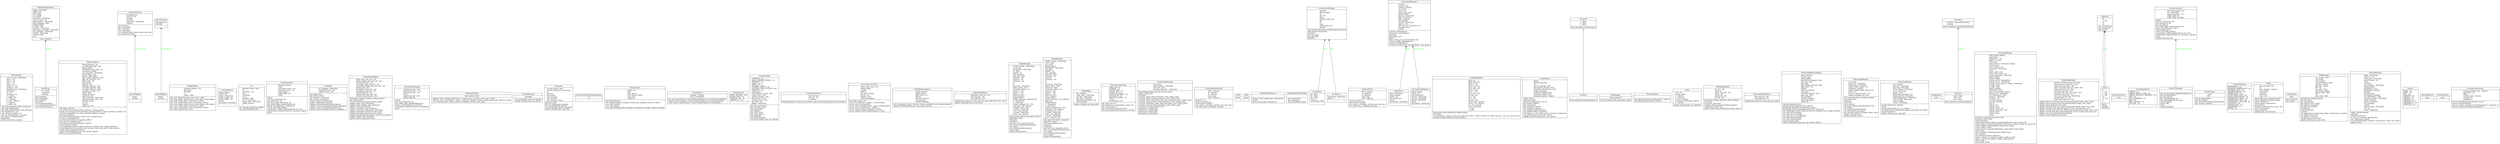 digraph "classes" {
rankdir=BT
charset="utf-8"
"eCloud.ecloud.core.application.edge.astar_test_groupcaps_transform.AStarPlanner" [color="black", fontcolor="black", label=<{AStarPlanner|cars_on_road : NoneType<br ALIGN="LEFT"/>max_v : int<br ALIGN="LEFT"/>max_y : int<br ALIGN="LEFT"/>min_v : int<br ALIGN="LEFT"/>min_y : int<br ALIGN="LEFT"/>motion_v : list<br ALIGN="LEFT"/>motion_y : list<br ALIGN="LEFT"/>obstacle_map : NoneType<br ALIGN="LEFT"/>resolution<br ALIGN="LEFT"/>rr : int<br ALIGN="LEFT"/>slicenum : int<br ALIGN="LEFT"/>v : ndarray<br ALIGN="LEFT"/>v_width : int<br ALIGN="LEFT"/>vt : ndarray<br ALIGN="LEFT"/>x_start : ndarray<br ALIGN="LEFT"/>y : ndarray<br ALIGN="LEFT"/>y_width : int<br ALIGN="LEFT"/>|calc_final_path(goal_node, closed_set)<br ALIGN="LEFT"/>calc_grid_index(node)<br ALIGN="LEFT"/>calc_grid_position(index, min_position)<br ALIGN="LEFT"/>calc_heuristic(n1, n2)<br ALIGN="LEFT"/>calc_obstacle_map(ov, oy)<br ALIGN="LEFT"/>calc_xy_index(position, min_pos)<br ALIGN="LEFT"/>get_motion_model(numcars)<br ALIGN="LEFT"/>planning()<br ALIGN="LEFT"/>verify_node(node, current)<br ALIGN="LEFT"/>}>, shape="record", style="solid"];
"eCloud.ecloud.core.common.vehicle_manager_proxy.ActorProxy" [color="black", fontcolor="black", label=<{ActorProxy|id : UUID<br ALIGN="LEFT"/>transform<br ALIGN="LEFT"/>velocity<br ALIGN="LEFT"/>|get_location()<br ALIGN="LEFT"/>get_transform()<br ALIGN="LEFT"/>get_velocity()<br ALIGN="LEFT"/>is_proxy()<br ALIGN="LEFT"/>set_location(location)<br ALIGN="LEFT"/>set_transform(transform)<br ALIGN="LEFT"/>set_velocity(velocity)<br ALIGN="LEFT"/>}>, shape="record", style="solid"];
"eCloud.ecloud.core.plan.behavior_agent.BehaviorAgent" [color="black", fontcolor="black", label=<{BehaviorAgent|break_distance : int<br ALIGN="LEFT"/>car_following_flag : bool<br ALIGN="LEFT"/>debug_helper<br ALIGN="LEFT"/>destination_push_flag : int<br ALIGN="LEFT"/>emergency_param<br ALIGN="LEFT"/>end_waypoint : NoneType<br ALIGN="LEFT"/>hazard_flag : bool<br ALIGN="LEFT"/>ignore_traffic_light<br ALIGN="LEFT"/>lane_change_allowed : bool<br ALIGN="LEFT"/>light_id_to_ignore : int<br ALIGN="LEFT"/>light_state : str<br ALIGN="LEFT"/>max_speed<br ALIGN="LEFT"/>objects : dict<br ALIGN="LEFT"/>obstacle_vehicles : list<br ALIGN="LEFT"/>overtake_allowed : bool<br ALIGN="LEFT"/>overtake_allowed_origin<br ALIGN="LEFT"/>overtake_counter : int<br ALIGN="LEFT"/>safety_time<br ALIGN="LEFT"/>speed_decrease<br ALIGN="LEFT"/>speed_lim_dist<br ALIGN="LEFT"/>start_waypoint : NoneType<br ALIGN="LEFT"/>stop_sign_wait_count : int<br ALIGN="LEFT"/>tailgate_speed<br ALIGN="LEFT"/>ttc : int<br ALIGN="LEFT"/>vehicle<br ALIGN="LEFT"/>white_list : list<br ALIGN="LEFT"/>|add_white_list(vm)<br ALIGN="LEFT"/>car_following_manager(vehicle, distance, target_speed)<br ALIGN="LEFT"/>check_lane_change_permission(lane_change_allowed, collision_detector_enabled, rk)<br ALIGN="LEFT"/>collision_manager(rx, ry, ryaw, waypoint, adjacent_check)<br ALIGN="LEFT"/>get_local_planner()<br ALIGN="LEFT"/>get_push_destination(ego_vehicle_wp, is_intersection)<br ALIGN="LEFT"/>is_close_to_destination()<br ALIGN="LEFT"/>is_intersection(objects, waypoint_buffer)<br ALIGN="LEFT"/>lane_change_management()<br ALIGN="LEFT"/>overtake_management(obstacle_vehicle)<br ALIGN="LEFT"/>reroute(spawn_points)<br ALIGN="LEFT"/>run_step(target_speed, collision_detector_enabled, lane_change_allowed)<br ALIGN="LEFT"/>set_destination(start_location, end_location, clean, end_reset, clean_history)<br ALIGN="LEFT"/>traffic_light_manager(waypoint)<br ALIGN="LEFT"/>update_information(ego_pos, ego_speed, objects)<br ALIGN="LEFT"/>white_list_match(obstacles)<br ALIGN="LEFT"/>}>, shape="record", style="solid"];
"eCloud.ecloud.core.sensing.perception.obstacle_vehicle.BoundingBox" [color="black", fontcolor="black", label=<{BoundingBox|extent<br ALIGN="LEFT"/>location<br ALIGN="LEFT"/>|}>, shape="record", style="solid"];
"eCloud.ecloud.core.sensing.perception.static_obstacle.BoundingBox" [color="black", fontcolor="black", label=<{BoundingBox|extent<br ALIGN="LEFT"/>location<br ALIGN="LEFT"/>|}>, shape="record", style="solid"];
"eCloud.ecloud.co_simulation.sumo_integration.bridge_helper.BridgeHelper" [color="black", fontcolor="black", label=<{BridgeHelper|blueprint_library : list<br ALIGN="LEFT"/>data_json<br ALIGN="LEFT"/>dir_path<br ALIGN="LEFT"/>f<br ALIGN="LEFT"/>offset : tuple<br ALIGN="LEFT"/>|get_carla_blueprint(sumo_actor, sync_color)<br ALIGN="LEFT"/>get_carla_lights_state(current_carla_lights, sumo_lights)<br ALIGN="LEFT"/>get_carla_traffic_light_state(sumo_tl_state)<br ALIGN="LEFT"/>get_carla_transform(in_sumo_transform, extent)<br ALIGN="LEFT"/>get_sumo_lights_state(current_sumo_lights, carla_lights)<br ALIGN="LEFT"/>get_sumo_traffic_light_state(carla_tl_state)<br ALIGN="LEFT"/>get_sumo_transform(in_carla_transform, extent)<br ALIGN="LEFT"/>get_sumo_vtype(carla_actor)<br ALIGN="LEFT"/>}>, shape="record", style="solid"];
"eCloud.ecloud.core.sensing.perception.perception_manager.CameraSensor" [color="black", fontcolor="black", label=<{CameraSensor|debug_helper<br ALIGN="LEFT"/>frame : int<br ALIGN="LEFT"/>image : NoneType<br ALIGN="LEFT"/>image_height : int<br ALIGN="LEFT"/>image_width : int<br ALIGN="LEFT"/>sensor<br ALIGN="LEFT"/>timstamp : NoneType<br ALIGN="LEFT"/>|}>, shape="record", style="solid"];
"eCloud.ecloud.core.application.edge.collab_sandbox.Car" [color="black", fontcolor="black", label=<{Car|changed_roads : bool<br ALIGN="LEFT"/>dt<br ALIGN="LEFT"/>intentions : str<br ALIGN="LEFT"/>lane<br ALIGN="LEFT"/>numlanes<br ALIGN="LEFT"/>pos_x<br ALIGN="LEFT"/>scrolled : bool<br ALIGN="LEFT"/>slice : NoneType<br ALIGN="LEFT"/>target_lane : NoneType<br ALIGN="LEFT"/>target_velocity<br ALIGN="LEFT"/>v<br ALIGN="LEFT"/>|car_change_state(map_length)<br ALIGN="LEFT"/>car_lane_shift(direction)<br ALIGN="LEFT"/>}>, shape="record", style="solid"];
"eCloud.ecloud.co_simulation.sumo_integration.carla_simulation.CarlaSimulation" [color="black", fontcolor="black", label=<{CarlaSimulation|blueprint_library<br ALIGN="LEFT"/>client<br ALIGN="LEFT"/>destroyed_actors : set<br ALIGN="LEFT"/>spawned_actors : set<br ALIGN="LEFT"/>step_length<br ALIGN="LEFT"/>traffic_light_ids<br ALIGN="LEFT"/>world<br ALIGN="LEFT"/>|close()<br ALIGN="LEFT"/>destroy_actor(actor_id)<br ALIGN="LEFT"/>get_actor(actor_id)<br ALIGN="LEFT"/>get_actor_light_state(actor_id)<br ALIGN="LEFT"/>get_traffic_light_state(landmark_id)<br ALIGN="LEFT"/>spawn_actor(blueprint, transform)<br ALIGN="LEFT"/>switch_off_traffic_lights()<br ALIGN="LEFT"/>synchronize_traffic_light(landmark_id, state)<br ALIGN="LEFT"/>synchronize_vehicle(vehicle_id, transform, lights)<br ALIGN="LEFT"/>tick()<br ALIGN="LEFT"/>}>, shape="record", style="solid"];
"eCloud.ecloud.core.common.cav_world.CavWorld" [color="black", fontcolor="black", label=<{CavWorld|ml_manager : NoneType<br ALIGN="LEFT"/>sumo2carla_ids : dict<br ALIGN="LEFT"/>vehicle_id_set : set<br ALIGN="LEFT"/>|get_edge_dict()<br ALIGN="LEFT"/>get_platoon_dict()<br ALIGN="LEFT"/>get_scenario_manager()<br ALIGN="LEFT"/>get_vehicle_managers()<br ALIGN="LEFT"/>locate_vehicle_manager(loc)<br ALIGN="LEFT"/>update_edge(edge_manager)<br ALIGN="LEFT"/>update_platooning(platooning_manger)<br ALIGN="LEFT"/>update_scenario_manager(scenario_manager)<br ALIGN="LEFT"/>update_sumo_vehicles(sumo2carla_ids)<br ALIGN="LEFT"/>update_vehicle_manager(vehicle_manager)<br ALIGN="LEFT"/>}>, shape="record", style="solid"];
"eCloud.ecloud.client_debug_helper.ClientDebugHelper" [color="black", fontcolor="black", label=<{ClientDebugHelper|agent_step_time_list : list<br ALIGN="LEFT"/>agent_update_info_time_list : list<br ALIGN="LEFT"/>control_time_list : list<br ALIGN="LEFT"/>controller_step_time_list : list<br ALIGN="LEFT"/>controller_update_info_time_list : list<br ALIGN="LEFT"/>debug_data : dict<br ALIGN="LEFT"/>localization_time_list : list<br ALIGN="LEFT"/>perception_time_list : list<br ALIGN="LEFT"/>timestamps_list : list<br ALIGN="LEFT"/>update_info_time_list : list<br ALIGN="LEFT"/>vehicle_step_time_list : list<br ALIGN="LEFT"/>|deserialize_debug_info(proto_debug_helper)<br ALIGN="LEFT"/>get_debug_data()<br ALIGN="LEFT"/>serialize_debug_info(proto_debug_helper)<br ALIGN="LEFT"/>update_agent_step_time(time)<br ALIGN="LEFT"/>update_agent_update_info_time(time)<br ALIGN="LEFT"/>update_control_time(time)<br ALIGN="LEFT"/>update_controller_step_time(time)<br ALIGN="LEFT"/>update_controller_update_info_time(time)<br ALIGN="LEFT"/>update_localization_time(tick_time_step)<br ALIGN="LEFT"/>update_perception_time(tick_time_step)<br ALIGN="LEFT"/>update_timestamp(timestamps: ecloud.Timestamps)<br ALIGN="LEFT"/>update_update_info_time(time)<br ALIGN="LEFT"/>update_vehicle_step_time(time)<br ALIGN="LEFT"/>}>, shape="record", style="solid"];
"eCloud.ecloud.scenario_testing.utils.cosim_api.CoScenarioManager" [color="black", fontcolor="black", label=<{CoScenarioManager|carla2sumo_ids : dict<br ALIGN="LEFT"/>destroyed_actors : set<br ALIGN="LEFT"/>spawned_actors : set<br ALIGN="LEFT"/>sumo<br ALIGN="LEFT"/>sumo2carla_ids : dict<br ALIGN="LEFT"/>traffic_light_ids<br ALIGN="LEFT"/>|close()<br ALIGN="LEFT"/>destroy_actor(actor_id)<br ALIGN="LEFT"/>get_traffic_light_state(landmark_id)<br ALIGN="LEFT"/>spawn_actor(blueprint, transform)<br ALIGN="LEFT"/>synchronize_vehicle(vehicle_id, transform)<br ALIGN="LEFT"/>tick()<br ALIGN="LEFT"/>}>, shape="record", style="solid"];
"eCloud.ecloud.core.plan.collision_check.CollisionChecker" [color="black", fontcolor="black", label=<{CollisionChecker|time_ahead : float<br ALIGN="LEFT"/>|adjacent_lane_collision_check(ego_loc, target_wpt, overtake, carla_map, world)<br ALIGN="LEFT"/>collision_circle_check(path_x, path_y, path_yaw, obstacle_vehicle, speed, carla_map, adjacent_check)<br ALIGN="LEFT"/>is_in_range(ego_pos, target_vehicle, candidate_vehicle, carla_map)<br ALIGN="LEFT"/>}>, shape="record", style="solid"];
"eCloud.ecloud.core.actuation.control_manager.ControlManager" [color="black", fontcolor="black", label=<{ControlManager|controller<br ALIGN="LEFT"/>|run_step(target_speed, waypoint)<br ALIGN="LEFT"/>update_info(ego_pos, ego_speed)<br ALIGN="LEFT"/>}>, shape="record", style="solid"];
"eCloud.ecloud.core.actuation.pid_controller.Controller" [color="black", fontcolor="black", label=<{Controller|current_speed : float<br ALIGN="LEFT"/>current_transform : NoneType<br ALIGN="LEFT"/>dt<br ALIGN="LEFT"/>dynamic<br ALIGN="LEFT"/>max_brake<br ALIGN="LEFT"/>max_steering<br ALIGN="LEFT"/>max_throttle<br ALIGN="LEFT"/>past_steering : float<br ALIGN="LEFT"/>|<I>dynamic_pid</I>()<br ALIGN="LEFT"/>lat_run_step(target_location)<br ALIGN="LEFT"/>lon_run_step(target_speed)<br ALIGN="LEFT"/>run_step(target_speed, waypoint)<br ALIGN="LEFT"/>update_info(ego_pos, ego_spd)<br ALIGN="LEFT"/>}>, shape="record", style="solid"];
"eCloud.ecloud.customize.core.sensing.localization.localization_manager.CustomizedLocalizationManager" [color="black", fontcolor="black", label=<{CustomizedLocalizationManager|kf<br ALIGN="LEFT"/>|}>, shape="record", style="solid"];
"eCloud.ecloud.core.common.data_dumper.DataDumper" [color="black", fontcolor="black", label=<{DataDumper|count : int<br ALIGN="LEFT"/>lidar<br ALIGN="LEFT"/>rgb_camera<br ALIGN="LEFT"/>save_parent_folder<br ALIGN="LEFT"/>save_time<br ALIGN="LEFT"/>vehicle_id<br ALIGN="LEFT"/>|matrix2list(matrix)<br ALIGN="LEFT"/>run_step(perception_manager, localization_manager, behavior_agent)<br ALIGN="LEFT"/>save_lidar_points()<br ALIGN="LEFT"/>save_rgb_image()<br ALIGN="LEFT"/>save_yaml_file(perception_manager, localization_manager, behavior_agent)<br ALIGN="LEFT"/>}>, shape="record", style="solid"];
"eCloud.ecloud.ecloud_server.ecloud_comms.EcloudClient" [color="black", fontcolor="black", label=<{EcloudClient|channel : Channel<br ALIGN="LEFT"/>stub : EcloudStub<br ALIGN="LEFT"/>|get_waypoints(request: ecloud.WaypointRequest): ecloud.WaypointBuffer<br ALIGN="LEFT"/>register_vehicle(update: ecloud.VehicleUpdate): ecloud.SimulationInfo<br ALIGN="LEFT"/>send_vehicle_update(update: ecloud.VehicleUpdate): ecloud.Empty<br ALIGN="LEFT"/>}>, shape="record", style="solid"];
"eCloud.ecloud.ecloud_server.ecloud_comms.EcloudComms" [color="black", fontcolor="black", label=<{EcloudComms|GRPC_OPTIONS : list<br ALIGN="LEFT"/>RETRY_OPTS : str<br ALIGN="LEFT"/>TIMEOUT_MS : int<br ALIGN="LEFT"/>TIMEOUT_S : int<br ALIGN="LEFT"/>|}>, shape="record", style="solid"];
"eCloud.ecloud.core.common.ecloud_config.EcloudConfig" [color="black", fontcolor="black", label=<{EcloudConfig|CONTROL : str<br ALIGN="LEFT"/>DATE_FORMAT_STRING : str<br ALIGN="LEFT"/>DESTROY : str<br ALIGN="LEFT"/>DRIVE : str<br ALIGN="LEFT"/>EXPLICIT : str<br ALIGN="LEFT"/>FORMAT_STRING : str<br ALIGN="LEFT"/>LOGGING_FIELD_STYLES : dict<br ALIGN="LEFT"/>RANDOM : str<br ALIGN="LEFT"/>config_json<br ALIGN="LEFT"/>done_behavior_types : dict<br ALIGN="LEFT"/>ecloud_base : dict<br ALIGN="LEFT"/>ecloud_scenario : dict<br ALIGN="LEFT"/>fatal_errors : bool<br ALIGN="LEFT"/>location_types : dict<br ALIGN="LEFT"/>log_level : int<br ALIGN="LEFT"/>logger : NoneType<br ALIGN="LEFT"/>|get_done_behavior()<br ALIGN="LEFT"/>get_location_type()<br ALIGN="LEFT"/>get_log_level()<br ALIGN="LEFT"/>get_logger()<br ALIGN="LEFT"/>get_num_cars()<br ALIGN="LEFT"/>get_step_count()<br ALIGN="LEFT"/>init_logging()<br ALIGN="LEFT"/>set_fatal_errors(b)<br ALIGN="LEFT"/>set_log_level(log_level: int, debug)<br ALIGN="LEFT"/>}>, shape="record", style="solid"];
"eCloud.ecloud.ecloud_server.ecloud_comms.EcloudPushServer" [color="black", fontcolor="black", label=<{EcloudPushServer|last_tick : int<br ALIGN="LEFT"/>port_no : int<br ALIGN="LEFT"/>q : Queue<br ALIGN="LEFT"/>|PushTick(request: ecloud.Tick, context: grpc.aio.ServicerContext): ecloud.Empty<br ALIGN="LEFT"/>}>, shape="record", style="solid"];
"eCloud.ecloud.ecloud_server.ecloud_comms.EcloudServerComms" [color="black", fontcolor="black", label=<{EcloudServerComms|client_node_count : int<br ALIGN="LEFT"/>debug_helper<br ALIGN="LEFT"/>is_edge<br ALIGN="LEFT"/>push_q<br ALIGN="LEFT"/>sm_start_tstamp<br ALIGN="LEFT"/>tick_id : int<br ALIGN="LEFT"/>vehicle_count<br ALIGN="LEFT"/>vehicle_managers<br ALIGN="LEFT"/>|get_node_count(): int<br ALIGN="LEFT"/>server_do_tick(stub_, update_): ecloud.Empty<br ALIGN="LEFT"/>server_end_scenario(stub_)<br ALIGN="LEFT"/>server_push_waypoints(stub_, wps_): ecloud.Empty<br ALIGN="LEFT"/>server_start_scenario(stub_, update_)<br ALIGN="LEFT"/>server_unpack_debug_data(stub_): None<br ALIGN="LEFT"/>server_unpack_vehicle_updates(stub_): None<br ALIGN="LEFT"/>}>, shape="record", style="solid"];
"eCloud.ecloud.core.application.edge.edge_behavior_agent.EdgeBehaviorAgent" [color="black", fontcolor="black", label=<{EdgeBehaviorAgent|break_distance<br ALIGN="LEFT"/>debug_helper<br ALIGN="LEFT"/>light_state : str<br ALIGN="LEFT"/>objects<br ALIGN="LEFT"/>obstacle_vehicles<br ALIGN="LEFT"/>v2x_manager<br ALIGN="LEFT"/>vehicle_manager<br ALIGN="LEFT"/>|run_step(target_speed, collision_detector_enabled, lane_change_allowed)<br ALIGN="LEFT"/>update_information(ego_pos, ego_speed, objects)<br ALIGN="LEFT"/>}>, shape="record", style="solid"];
"eCloud.ecloud.core.application.edge.edge_debug_helper.EdgeDebugHelper" [color="black", fontcolor="black", label=<{EdgeDebugHelper|algorithm_time_list : list<br ALIGN="LEFT"/>dist_gap_list : list<br ALIGN="LEFT"/>time_gap_list : list<br ALIGN="LEFT"/>|update(ego_speed, ttc, time_gap, dist_gap, algorithm_time_step)<br ALIGN="LEFT"/>update_edge(algorithm_time_step)<br ALIGN="LEFT"/>}>, shape="record", style="solid"];
"eCloud.ecloud.core.application.edge.edge_manager_dyn.EdgeManager" [color="black", fontcolor="black", label=<{EdgeManager|Traffic_Tracker : NoneType<br ALIGN="LEFT"/>cav_world<br ALIGN="LEFT"/>destination : NoneType<br ALIGN="LEFT"/>dt : float<br ALIGN="LEFT"/>edgeid : str<br ALIGN="LEFT"/>end_waypoint<br ALIGN="LEFT"/>grid_size : float<br ALIGN="LEFT"/>locations : list<br ALIGN="LEFT"/>numcars : int<br ALIGN="LEFT"/>numlanes : int<br ALIGN="LEFT"/>ov<br ALIGN="LEFT"/>oy<br ALIGN="LEFT"/>processor : NoneType<br ALIGN="LEFT"/>robot_radius : float<br ALIGN="LEFT"/>secondary_offset : int<br ALIGN="LEFT"/>spawn_v : list<br ALIGN="LEFT"/>spawn_x : list<br ALIGN="LEFT"/>spawn_y : list<br ALIGN="LEFT"/>start_waypoint<br ALIGN="LEFT"/>target_speed<br ALIGN="LEFT"/>target_velocities : ndarray, list<br ALIGN="LEFT"/>tv : NoneType<br ALIGN="LEFT"/>v : NoneType<br ALIGN="LEFT"/>vehicle_manager_list : list<br ALIGN="LEFT"/>velocities : list, ndarray<br ALIGN="LEFT"/>waypoints_dict : dict<br ALIGN="LEFT"/>x_states : NoneType<br ALIGN="LEFT"/>xcars : list, ndarray<br ALIGN="LEFT"/>y_states : NoneType<br ALIGN="LEFT"/>ycars : list, ndarray<br ALIGN="LEFT"/>|add_member(vehicle_manager, leader)<br ALIGN="LEFT"/>algorithm_step()<br ALIGN="LEFT"/>destroy()<br ALIGN="LEFT"/>evaluate()<br ALIGN="LEFT"/>get_four_lane_waypoints_dict()<br ALIGN="LEFT"/>get_route_waypoints(destination)<br ALIGN="LEFT"/>run_step()<br ALIGN="LEFT"/>set_destination(destination)<br ALIGN="LEFT"/>start_edge()<br ALIGN="LEFT"/>update_information()<br ALIGN="LEFT"/>}>, shape="record", style="solid"];
"eCloud.ecloud.core.application.edge.edge_manager.EdgeManager" [color="black", fontcolor="black", label=<{EdgeManager|Traffic_Tracker : NoneType<br ALIGN="LEFT"/>carla_client<br ALIGN="LEFT"/>cav_world<br ALIGN="LEFT"/>debug_helper<br ALIGN="LEFT"/>destination : NoneType<br ALIGN="LEFT"/>dist_gap<br ALIGN="LEFT"/>edgeid : str<br ALIGN="LEFT"/>end_waypoint<br ALIGN="LEFT"/>grid_size : float<br ALIGN="LEFT"/>locations : list<br ALIGN="LEFT"/>numcars<br ALIGN="LEFT"/>numlanes : int<br ALIGN="LEFT"/>ov<br ALIGN="LEFT"/>oy<br ALIGN="LEFT"/>processor : NoneType<br ALIGN="LEFT"/>robot_radius : float<br ALIGN="LEFT"/>search_dt : float<br ALIGN="LEFT"/>secondary_offset : int<br ALIGN="LEFT"/>spawn_v : list<br ALIGN="LEFT"/>spawn_x : list<br ALIGN="LEFT"/>spawn_y : list<br ALIGN="LEFT"/>start_waypoint<br ALIGN="LEFT"/>target_speed<br ALIGN="LEFT"/>target_velocities : list, ndarray<br ALIGN="LEFT"/>time_gap<br ALIGN="LEFT"/>traffic_velocity<br ALIGN="LEFT"/>tv : NoneType<br ALIGN="LEFT"/>v : NoneType<br ALIGN="LEFT"/>vehicle_manager_list : list<br ALIGN="LEFT"/>velocities : list, ndarray<br ALIGN="LEFT"/>waypoints_dict : dict<br ALIGN="LEFT"/>x_states : NoneType<br ALIGN="LEFT"/>xcars : list, ndarray<br ALIGN="LEFT"/>y_states : NoneType<br ALIGN="LEFT"/>ycars : ndarray, list<br ALIGN="LEFT"/>|add_member(vehicle_manager)<br ALIGN="LEFT"/>algorithm_step()<br ALIGN="LEFT"/>calculate_gap(distance)<br ALIGN="LEFT"/>destroy()<br ALIGN="LEFT"/>evaluate()<br ALIGN="LEFT"/>get_four_lane_waypoints_dict()<br ALIGN="LEFT"/>get_route_waypoints(destination)<br ALIGN="LEFT"/>run_step()<br ALIGN="LEFT"/>set_destination(destination)<br ALIGN="LEFT"/>start_edge()<br ALIGN="LEFT"/>update_information()<br ALIGN="LEFT"/>}>, shape="record", style="solid"];
"eCloud.ecloud.core.application.edge.edge_plugin.EdgePlugin" [color="black", fontcolor="black", label=<{EdgePlugin|cda_enabled<br ALIGN="LEFT"/>edge_node : NoneType<br ALIGN="LEFT"/>ego_pos : NoneType<br ALIGN="LEFT"/>ego_spd : NoneType<br ALIGN="LEFT"/>platooning_blacklist : list<br ALIGN="LEFT"/>search_range<br ALIGN="LEFT"/>|update_info(ego_pos, ego_spd)<br ALIGN="LEFT"/>}>, shape="record", style="solid"];
"eCloud.ecloud.globals.EnvironmentConfig" [color="black", fontcolor="black", label=<{EnvironmentConfig|CARLA_IP : str<br ALIGN="LEFT"/>CLIENTS : str<br ALIGN="LEFT"/>CLIENT_DNS : str<br ALIGN="LEFT"/>CLIENT_IP : str<br ALIGN="LEFT"/>CLIENT_MACHINE : str<br ALIGN="LEFT"/>ECLOUD_IP : str<br ALIGN="LEFT"/>MACHINE_NAME : str<br ALIGN="LEFT"/>config<br ALIGN="LEFT"/>environment : str<br ALIGN="LEFT"/>|get_carla_ip(): str<br ALIGN="LEFT"/>get_client_ip_by_name(client_name): str<br ALIGN="LEFT"/>get_ecloud_ip(): str<br ALIGN="LEFT"/>get_environment_params(): dict<br ALIGN="LEFT"/>set_environment(environment: str): None<br ALIGN="LEFT"/>}>, shape="record", style="solid"];
"eCloud.ecloud.scenario_testing.evaluations.evaluate_manager.EvaluationManager" [color="black", fontcolor="black", label=<{EvaluationManager|cav_world<br ALIGN="LEFT"/>debug_helper : NoneType<br ALIGN="LEFT"/>eval_save_path<br ALIGN="LEFT"/>scenario_manager : NoneType<br ALIGN="LEFT"/>|do_pickling(column_key, flat_list, file_path)<br ALIGN="LEFT"/>edge_eval(log_file)<br ALIGN="LEFT"/>evaluate()<br ALIGN="LEFT"/>evaluate_agent_data(cumulative_stats_folder_path)<br ALIGN="LEFT"/>evaluate_barrier_data(cumulative_stats_folder_path)<br ALIGN="LEFT"/>evaluate_client_data(client_data_key, cumulative_stats_folder_path)<br ALIGN="LEFT"/>evaluate_client_process_data(cumulative_stats_folder_path)<br ALIGN="LEFT"/>evaluate_individual_client_data(cumulative_stats_folder_path)<br ALIGN="LEFT"/>evaluate_network_data(cumulative_stats_folder_path)<br ALIGN="LEFT"/>evaluate_scenario(excludes_list)<br ALIGN="LEFT"/>kinematics_eval(log_file)<br ALIGN="LEFT"/>localization_eval(log_file)<br ALIGN="LEFT"/>platooning_eval(log_file)<br ALIGN="LEFT"/>simulation_eval(log_file)<br ALIGN="LEFT"/>}>, shape="record", style="solid"];
"eCloud.ecloud.customize.core.sensing.localization.extented_kalman_filter.ExtentedKalmanFilter" [color="black", fontcolor="black", label=<{ExtentedKalmanFilter|PEst : ndarray<br ALIGN="LEFT"/>Q : ndarray<br ALIGN="LEFT"/>R : ndarray<br ALIGN="LEFT"/>time_step<br ALIGN="LEFT"/>xEst : ndarray<br ALIGN="LEFT"/>|jacob_f(x, u)<br ALIGN="LEFT"/>motion_model(x, u)<br ALIGN="LEFT"/>observation_model(x)<br ALIGN="LEFT"/>run_step(x, y, heading, velocity, yaw_rate_imu)<br ALIGN="LEFT"/>run_step_init(x, y, heading, velocity)<br ALIGN="LEFT"/>}>, shape="record", style="solid"];
"eCloud.ecloud.core.application.edge.fsm.FSM" [color="black", fontcolor="black", label=<{FSM|name<br ALIGN="LEFT"/>|}>, shape="record", style="solid"];
"eCloud.ecloud.core.application.platooning.fsm.FSM" [color="black", fontcolor="black", label=<{FSM|name<br ALIGN="LEFT"/>|}>, shape="record", style="solid"];
"eCloud.ecloud.core.plan.global_route_planner.GlobalRoutePlanner" [color="black", fontcolor="black", label=<{GlobalRoutePlanner|<br ALIGN="LEFT"/>|abstract_route_plan(origin, destination)<br ALIGN="LEFT"/>setup()<br ALIGN="LEFT"/>trace_route(origin, destination)<br ALIGN="LEFT"/>}>, shape="record", style="solid"];
"eCloud.ecloud.core.plan.global_route_planner_dao.GlobalRoutePlannerDAO" [color="black", fontcolor="black", label=<{GlobalRoutePlannerDAO|<br ALIGN="LEFT"/>|get_resolution()<br ALIGN="LEFT"/>get_topology()<br ALIGN="LEFT"/>get_waypoint(location)<br ALIGN="LEFT"/>}>, shape="record", style="solid"];
"eCloud.ecloud.core.sensing.localization.localization_manager.GnssSensor" [color="black", fontcolor="black", label=<{GnssSensor|alt : float<br ALIGN="LEFT"/>lat : float<br ALIGN="LEFT"/>lon : float<br ALIGN="LEFT"/>sensor<br ALIGN="LEFT"/>timestamp : float<br ALIGN="LEFT"/>|}>, shape="record", style="solid"];
"eCloud.ecloud.core.sensing.localization.localization_manager.ImuSensor" [color="black", fontcolor="black", label=<{ImuSensor|gyroscope : NoneType<br ALIGN="LEFT"/>sensor<br ALIGN="LEFT"/>|}>, shape="record", style="solid"];
"eCloud.ecloud.core.sensing.localization.kalman_filter.KalmanFilter" [color="black", fontcolor="black", label=<{KalmanFilter|PEst : ndarray<br ALIGN="LEFT"/>Q : ndarray<br ALIGN="LEFT"/>R : ndarray<br ALIGN="LEFT"/>time_step<br ALIGN="LEFT"/>xEst : ndarray<br ALIGN="LEFT"/>|motion_model(x, u)<br ALIGN="LEFT"/>observation_model(x)<br ALIGN="LEFT"/>run_step(x, y, heading, velocity, yaw_rate_imu)<br ALIGN="LEFT"/>run_step_init(x, y, heading, velocity)<br ALIGN="LEFT"/>}>, shape="record", style="solid"];
"eCloud.ecloud.core.sensing.perception.perception_manager.LidarSensor" [color="black", fontcolor="black", label=<{LidarSensor|data : NoneType<br ALIGN="LEFT"/>debug_helper<br ALIGN="LEFT"/>frame : int<br ALIGN="LEFT"/>o3d_pointcloud<br ALIGN="LEFT"/>sensor<br ALIGN="LEFT"/>timestamp : NoneType<br ALIGN="LEFT"/>|}>, shape="record", style="solid"];
"eCloud.ecloud.core.sensing.localization.localization_debug_helper.LocDebugHelper" [color="black", fontcolor="black", label=<{LocDebugHelper|actor_id<br ALIGN="LEFT"/>filter_spd : list<br ALIGN="LEFT"/>filter_x : list<br ALIGN="LEFT"/>filter_y : list<br ALIGN="LEFT"/>filter_yaw : list<br ALIGN="LEFT"/>gnss_spd : list<br ALIGN="LEFT"/>gnss_x : list<br ALIGN="LEFT"/>gnss_y : list<br ALIGN="LEFT"/>gnss_yaw : list<br ALIGN="LEFT"/>gt_spd : list<br ALIGN="LEFT"/>gt_x : list<br ALIGN="LEFT"/>gt_y : list<br ALIGN="LEFT"/>gt_yaw : list<br ALIGN="LEFT"/>hTrue : list, ndarray<br ALIGN="LEFT"/>hxEst : list, ndarray<br ALIGN="LEFT"/>hz : list, ndarray<br ALIGN="LEFT"/>show_animation<br ALIGN="LEFT"/>x_scale<br ALIGN="LEFT"/>y_scale<br ALIGN="LEFT"/>|deserialize_debug_info(proto_debug_helper)<br ALIGN="LEFT"/>evaluate()<br ALIGN="LEFT"/>run_step(gnss_x, gnss_y, gnss_yaw, gnss_spd, filter_x, filter_y, filter_yaw, filter_spd, gt_x, gt_y, gt_yaw, gt_spd)<br ALIGN="LEFT"/>serialize_debug_info(proto_debug_helper)<br ALIGN="LEFT"/>}>, shape="record", style="solid"];
"eCloud.ecloud.core.plan.local_planner_behavior.LocalPlanner" [color="black", fontcolor="black", label=<{LocalPlanner|debug<br ALIGN="LEFT"/>debug_trajectory<br ALIGN="LEFT"/>dt<br ALIGN="LEFT"/>lane_id_change : bool<br ALIGN="LEFT"/>lane_lateral_change : bool<br ALIGN="LEFT"/>potential_curved_road : bool<br ALIGN="LEFT"/>target_waypoint<br ALIGN="LEFT"/>trajectory_update_freq<br ALIGN="LEFT"/>waypoint_update_freq<br ALIGN="LEFT"/>waypoints_queue : deque<br ALIGN="LEFT"/>|buffer_filter()<br ALIGN="LEFT"/>generate_path()<br ALIGN="LEFT"/>generate_trajectory(rx, ry, rk)<br ALIGN="LEFT"/>get_history_buffer()<br ALIGN="LEFT"/>get_trajectory()<br ALIGN="LEFT"/>get_waypoint_buffer()<br ALIGN="LEFT"/>get_waypoints_queue()<br ALIGN="LEFT"/>is_waypoint_valid(waypoint)<br ALIGN="LEFT"/>pop_buffer(vehicle_transform)<br ALIGN="LEFT"/>run_step(rx, ry, rk, target_speed, trajectory, following)<br ALIGN="LEFT"/>set_global_plan(current_plan, clean)<br ALIGN="LEFT"/>update_information(ego_pos, ego_speed)<br ALIGN="LEFT"/>}>, shape="record", style="solid"];
"eCloud.ecloud.core.sensing.localization.localization_manager.LocalizationManager" [color="black", fontcolor="black", label=<{LocalizationManager|activate<br ALIGN="LEFT"/>debug_helper<br ALIGN="LEFT"/>dt<br ALIGN="LEFT"/>geo_ref<br ALIGN="LEFT"/>gnss<br ALIGN="LEFT"/>heading_noise_std<br ALIGN="LEFT"/>imu<br ALIGN="LEFT"/>kf<br ALIGN="LEFT"/>map<br ALIGN="LEFT"/>speed_noise_std<br ALIGN="LEFT"/>vehicle<br ALIGN="LEFT"/>|add_heading_direction_noise(heading_direction)<br ALIGN="LEFT"/>add_speed_noise(speed)<br ALIGN="LEFT"/>destroy()<br ALIGN="LEFT"/>get_ego_pos()<br ALIGN="LEFT"/>get_ego_spd()<br ALIGN="LEFT"/>localize()<br ALIGN="LEFT"/>}>, shape="record", style="solid"];
"eCloud.ecloud.opencda_carla.Location" [color="black", fontcolor="black", label=<{Location|<br ALIGN="LEFT"/>|from_simulator_location(location)<br ALIGN="LEFT"/>}>, shape="record", style="solid"];
"eCloud.ecloud.customize.ml_libs.ml_manager.MLManager" [color="black", fontcolor="black", label=<{MLManager|object_detector<br ALIGN="LEFT"/>|draw_2d_box(result, rgb_image, index)<br ALIGN="LEFT"/>}>, shape="record", style="solid"];
"eCloud.ecloud.core.application.networking.NetworkModel" [color="black", fontcolor="black", label=<{NetworkModel|<br ALIGN="LEFT"/>|<I>get_latency_between_nodes</I>(node_1, node_2)<br ALIGN="LEFT"/><I>set_latency_factor</I>(latency_factor)<br ALIGN="LEFT"/>}>, shape="record", style="solid"];
"eCloud.ecloud.core.application.edge.astar_test_groupcaps_transform.AStarPlanner.Node" [color="black", fontcolor="black", label=<{Node|cost : int<br ALIGN="LEFT"/>parent_index<br ALIGN="LEFT"/>v : ndarray<br ALIGN="LEFT"/>vt : ndarray<br ALIGN="LEFT"/>x_start : ndarray<br ALIGN="LEFT"/>x_tracked : NoneType, ndarray<br ALIGN="LEFT"/>y : ndarray<br ALIGN="LEFT"/>|length_of_path(node_set, pathlen)<br ALIGN="LEFT"/>}>, shape="record", style="solid"];
"eCloud.ecloud.core.sensing.perception.obstacle_vehicle.ObstacleVehicle" [color="black", fontcolor="black", label=<{ObstacleVehicle|bounding_box<br ALIGN="LEFT"/>carla_id : int<br ALIGN="LEFT"/>location<br ALIGN="LEFT"/>o3d_bbx<br ALIGN="LEFT"/>transform : NoneType<br ALIGN="LEFT"/>velocity<br ALIGN="LEFT"/>|get_location()<br ALIGN="LEFT"/>get_transform()<br ALIGN="LEFT"/>get_velocity()<br ALIGN="LEFT"/>set_carla_id(id)<br ALIGN="LEFT"/>set_vehicle(vehicle, lidar, sumo2carla_ids)<br ALIGN="LEFT"/>set_velocity(velocity)<br ALIGN="LEFT"/>}>, shape="record", style="solid"];
"eCloud.ecloud.core.sensing.perception.perception_manager.PerceptionManager" [color="black", fontcolor="black", label=<{PerceptionManager|activate<br ALIGN="LEFT"/>camera_num<br ALIGN="LEFT"/>camera_visualize<br ALIGN="LEFT"/>cav_world<br ALIGN="LEFT"/>count : int<br ALIGN="LEFT"/>data_dump : bool<br ALIGN="LEFT"/>debug_helper<br ALIGN="LEFT"/>ego_pos : NoneType<br ALIGN="LEFT"/>lidar : NoneType<br ALIGN="LEFT"/>lidar_visualize<br ALIGN="LEFT"/>ml_manager<br ALIGN="LEFT"/>o3d_vis : NoneType<br ALIGN="LEFT"/>objects : dict<br ALIGN="LEFT"/>rgb_camera : NoneType, list<br ALIGN="LEFT"/>semantic_lidar<br ALIGN="LEFT"/>vehicle<br ALIGN="LEFT"/>|activate_mode(objects)<br ALIGN="LEFT"/>deactivate_mode(objects)<br ALIGN="LEFT"/>destroy()<br ALIGN="LEFT"/>detect(ego_pos)<br ALIGN="LEFT"/>dist(a)<br ALIGN="LEFT"/>filter_vehicle_out_sensor(vehicle_list)<br ALIGN="LEFT"/>retrieve_traffic_lights(objects)<br ALIGN="LEFT"/>speed_retrieve(objects)<br ALIGN="LEFT"/>visualize_3d_bbx_front_camera(objects, rgb_image)<br ALIGN="LEFT"/>}>, shape="record", style="solid"];
"eCloud.ecloud.core.plan.planer_debug_helper.PlanDebugHelper" [color="black", fontcolor="black", label=<{PlanDebugHelper|acc_list : list<br ALIGN="LEFT"/>actor_id<br ALIGN="LEFT"/>agent_step_list : list<br ALIGN="LEFT"/>count : int<br ALIGN="LEFT"/>speed_list : list<br ALIGN="LEFT"/>ttc_list : list<br ALIGN="LEFT"/>|deserialize_debug_info(proto_debug_helper)<br ALIGN="LEFT"/>evaluate()<br ALIGN="LEFT"/>get_agent_step_list()<br ALIGN="LEFT"/>serialize_debug_info(proto_debug_helper)<br ALIGN="LEFT"/>update(ego_speed, ttc)<br ALIGN="LEFT"/>update_agent_step_list(decision_index, time_s)<br ALIGN="LEFT"/>}>, shape="record", style="solid"];
"eCloud.ecloud.core.application.platooning.platoon_debug_helper.PlatoonDebugHelper" [color="black", fontcolor="black", label=<{PlatoonDebugHelper|dist_gap_list : list<br ALIGN="LEFT"/>time_gap_list : list<br ALIGN="LEFT"/>|update(ego_speed, ttc, time_gap, dist_gap)<br ALIGN="LEFT"/>}>, shape="record", style="solid"];
"eCloud.ecloud.core.application.platooning.platoon_behavior_agent.PlatooningBehaviorAgent" [color="black", fontcolor="black", label=<{PlatooningBehaviorAgent|break_distance<br ALIGN="LEFT"/>current_gap<br ALIGN="LEFT"/>debug_helper<br ALIGN="LEFT"/>destination_changed : bool<br ALIGN="LEFT"/>dist_gap : float<br ALIGN="LEFT"/>inter_gap<br ALIGN="LEFT"/>lane_change_allowed : bool<br ALIGN="LEFT"/>light_state : str<br ALIGN="LEFT"/>objects<br ALIGN="LEFT"/>obstacle_vehicles<br ALIGN="LEFT"/>open_gap<br ALIGN="LEFT"/>overtake_allowed : bool<br ALIGN="LEFT"/>time_gap : float<br ALIGN="LEFT"/>v2x_manager<br ALIGN="LEFT"/>vehicle_manager<br ALIGN="LEFT"/>warm_up_speed<br ALIGN="LEFT"/>white_list<br ALIGN="LEFT"/>|calculate_gap(distance)<br ALIGN="LEFT"/>joining_finish_manager(insert_vehicle)<br ALIGN="LEFT"/>platooning_following_manager(inter_gap)<br ALIGN="LEFT"/>platooning_merge_management(frontal_vehicle_vm)<br ALIGN="LEFT"/>run_step(target_speed, collision_detector_enabled, lane_change_allowed)<br ALIGN="LEFT"/>run_step_back_joining()<br ALIGN="LEFT"/>run_step_cut_in_joining()<br ALIGN="LEFT"/>run_step_cut_in_move2point()<br ALIGN="LEFT"/>run_step_front_joining()<br ALIGN="LEFT"/>run_step_maintaining()<br ALIGN="LEFT"/>run_step_open_gap()<br ALIGN="LEFT"/>update_information(ego_pos, ego_speed, objects)<br ALIGN="LEFT"/>}>, shape="record", style="solid"];
"eCloud.ecloud.core.application.platooning.platooning_manager.PlatooningManager" [color="black", fontcolor="black", label=<{PlatooningManager|cav_world<br ALIGN="LEFT"/>center_loc : NoneType<br ALIGN="LEFT"/>destination : NoneType<br ALIGN="LEFT"/>leader_target_speed : int<br ALIGN="LEFT"/>maximum_capacity<br ALIGN="LEFT"/>origin_leader_target_speed : int<br ALIGN="LEFT"/>pmid : str<br ALIGN="LEFT"/>recover_speed_counter : int<br ALIGN="LEFT"/>vehicle_manager_list : list<br ALIGN="LEFT"/>|add_member(vehicle_manager, leader)<br ALIGN="LEFT"/>cal_center_loc()<br ALIGN="LEFT"/>destroy()<br ALIGN="LEFT"/>evaluate()<br ALIGN="LEFT"/>reset_speed()<br ALIGN="LEFT"/>response_joining_request(request_loc)<br ALIGN="LEFT"/>run_step()<br ALIGN="LEFT"/>set_destination(destination)<br ALIGN="LEFT"/>set_lead(vehicle_manager)<br ALIGN="LEFT"/>set_member(vehicle_manager, index, lead)<br ALIGN="LEFT"/>update_information()<br ALIGN="LEFT"/>update_member_order()<br ALIGN="LEFT"/>}>, shape="record", style="solid"];
"eCloud.ecloud.core.application.platooning.platooning_plugin.PlatooningPlugin" [color="black", fontcolor="black", label=<{PlatooningPlugin|cda_enabled<br ALIGN="LEFT"/>ego_pos : NoneType<br ALIGN="LEFT"/>ego_spd : NoneType<br ALIGN="LEFT"/>front_vehicle : NoneType<br ALIGN="LEFT"/>in_id : NoneType<br ALIGN="LEFT"/>leader : bool<br ALIGN="LEFT"/>platooning_blacklist : list<br ALIGN="LEFT"/>platooning_id : NoneType<br ALIGN="LEFT"/>platooning_object : NoneType<br ALIGN="LEFT"/>rear_vechile : NoneType<br ALIGN="LEFT"/>search_range<br ALIGN="LEFT"/>status : NoneType<br ALIGN="LEFT"/>|match_platoon(cav_nearby)<br ALIGN="LEFT"/>reset()<br ALIGN="LEFT"/>search_platoon(ego_loc, cav_nearby)<br ALIGN="LEFT"/>set_platoon(in_id, platooning_object, platooning_id, leader)<br ALIGN="LEFT"/>set_status(status)<br ALIGN="LEFT"/>update_info(ego_pos, ego_spd)<br ALIGN="LEFT"/>}>, shape="record", style="solid"];
"eCloud.ecloud.core.plan.local_planner_behavior.RoadOption" [color="black", fontcolor="black", label=<{RoadOption|name<br ALIGN="LEFT"/>|}>, shape="record", style="solid"];
"eCloud.ecloud.opencda_carla.Rotation" [color="black", fontcolor="black", label=<{Rotation|pitch : float<br ALIGN="LEFT"/>roll : float<br ALIGN="LEFT"/>yaw : float<br ALIGN="LEFT"/>|from_simulator_rotation(rotation)<br ALIGN="LEFT"/>}>, shape="record", style="solid"];
"eCloud.ecloud.scenario_testing.utils.sim_api.ScenarioManager" [color="black", fontcolor="black", label=<{ScenarioManager|SPECTATOR_INDEX<br ALIGN="LEFT"/>application<br ALIGN="LEFT"/>application : list<br ALIGN="LEFT"/>apply_ml : bool<br ALIGN="LEFT"/>carla_map<br ALIGN="LEFT"/>carla_process : NoneType, Popen<br ALIGN="LEFT"/>carla_version<br ALIGN="LEFT"/>carla_version : str<br ALIGN="LEFT"/>cav_world : NoneType<br ALIGN="LEFT"/>client<br ALIGN="LEFT"/>client_node_count<br ALIGN="LEFT"/>client_node_count : int<br ALIGN="LEFT"/>comms_manager : NoneType<br ALIGN="LEFT"/>debug_helper<br ALIGN="LEFT"/>ecloud_config<br ALIGN="LEFT"/>ecloud_server : EcloudStub<br ALIGN="LEFT"/>ecloud_server : NoneType<br ALIGN="LEFT"/>ecloud_server_process : Popen, NoneType<br ALIGN="LEFT"/>is_edge : bool<br ALIGN="LEFT"/>is_edge : bool<br ALIGN="LEFT"/>origin_settings<br ALIGN="LEFT"/>perception : bool<br ALIGN="LEFT"/>push_q : NoneType, Queue<br ALIGN="LEFT"/>push_server : NoneType<br ALIGN="LEFT"/>run_distributed : bool<br ALIGN="LEFT"/>scenario : NoneType<br ALIGN="LEFT"/>scenario : str<br ALIGN="LEFT"/>scenario_params<br ALIGN="LEFT"/>sm_start_tstamp<br ALIGN="LEFT"/>tick_id<br ALIGN="LEFT"/>tick_id : int<br ALIGN="LEFT"/>vehicle_count<br ALIGN="LEFT"/>vehicle_count : int<br ALIGN="LEFT"/>vehicle_managers : dict<br ALIGN="LEFT"/>vehicle_state<br ALIGN="LEFT"/>vehicle_state<br ALIGN="LEFT"/>world<br ALIGN="LEFT"/>|broadcast_message(command): bool<br ALIGN="LEFT"/>broadcast_tick(): bool<br ALIGN="LEFT"/>close(spectator)<br ALIGN="LEFT"/>create_distributed_vehicle_manager(application, data_dump): list<br ALIGN="LEFT"/>create_edge_manager(application, data_dump, world_dt, edge_dt, search_dt)<br ALIGN="LEFT"/>create_platoon_manager(map_helper, data_dump)<br ALIGN="LEFT"/>create_traffic_carla()<br ALIGN="LEFT"/>create_vehicle_manager(application, map_helper, data_dump)<br ALIGN="LEFT"/>end(): None<br ALIGN="LEFT"/>push_waypoint_buffer(waypoint_buffer): bool<br ALIGN="LEFT"/>run_comms()<br ALIGN="LEFT"/>set_weather(weather_settings)<br ALIGN="LEFT"/>spawn_vehicle_by_range(tm, traffic_config, bg_list)<br ALIGN="LEFT"/>spawn_vehicles_by_list(tm, traffic_config, bg_list)<br ALIGN="LEFT"/>tick(): None<br ALIGN="LEFT"/>tick_world(): None<br ALIGN="LEFT"/>}>, shape="record", style="solid"];
"eCloud.ecloud.core.sensing.perception.perception_manager.SemanticLidarSensor" [color="black", fontcolor="black", label=<{SemanticLidarSensor|debug_helper<br ALIGN="LEFT"/>frame : int<br ALIGN="LEFT"/>o3d_pointcloud<br ALIGN="LEFT"/>obj_idx : NoneType<br ALIGN="LEFT"/>obj_tag : NoneType<br ALIGN="LEFT"/>points : NoneType<br ALIGN="LEFT"/>sensor<br ALIGN="LEFT"/>timestamp : NoneType<br ALIGN="LEFT"/>|}>, shape="record", style="solid"];
"eCloud.ecloud.sim_debug_helper.SimDebugHelper" [color="black", fontcolor="black", label=<{SimDebugHelper|barrier_overhead_time_dict : dict<br ALIGN="LEFT"/>client_process_time_dict : dict<br ALIGN="LEFT"/>client_tick_time_dict : dict<br ALIGN="LEFT"/>client_tick_time_dict_per_client : dict<br ALIGN="LEFT"/>client_tick_time_list : list<br ALIGN="LEFT"/>network_time_dict : dict<br ALIGN="LEFT"/>network_time_dict_per_client : dict<br ALIGN="LEFT"/>shutdown_time_ms : int<br ALIGN="LEFT"/>sim_start_timestamp : NoneType<br ALIGN="LEFT"/>startup_time_ms : int<br ALIGN="LEFT"/>world_tick_time_list : list<br ALIGN="LEFT"/>|update_barrier_overhead_time_timestamp(vehicle_index, time_step)<br ALIGN="LEFT"/>update_client_process_time_timestamp(vehicle_index, time_step)<br ALIGN="LEFT"/>update_client_tick(tick_time_step)<br ALIGN="LEFT"/>update_network_time_per_client_timestamp(vehicle_index, time_step)<br ALIGN="LEFT"/>update_network_time_timestamp(tick_id: int, network_time_ms)<br ALIGN="LEFT"/>update_overall_step_time_per_client_timestamp(vehicle_index, time_step)<br ALIGN="LEFT"/>update_overall_step_time_timestamp(tick_id: int, overall_step_time_ms)<br ALIGN="LEFT"/>update_sim_start_timestamp(timestamp)<br ALIGN="LEFT"/>update_world_tick(tick_time_step)<br ALIGN="LEFT"/>}>, shape="record", style="solid"];
"eCloud.ecloud.core.plan.spline.Spline" [color="black", fontcolor="black", label=<{Spline|a<br ALIGN="LEFT"/>b : list<br ALIGN="LEFT"/>c : list<br ALIGN="LEFT"/>d : list<br ALIGN="LEFT"/>nx<br ALIGN="LEFT"/>w : list<br ALIGN="LEFT"/>x<br ALIGN="LEFT"/>y<br ALIGN="LEFT"/>|calc(t)<br ALIGN="LEFT"/>calcd(t)<br ALIGN="LEFT"/>calcdd(t)<br ALIGN="LEFT"/>}>, shape="record", style="solid"];
"eCloud.ecloud.core.plan.spline.Spline2D" [color="black", fontcolor="black", label=<{Spline2D|ds<br ALIGN="LEFT"/>s : list<br ALIGN="LEFT"/>sx<br ALIGN="LEFT"/>sy<br ALIGN="LEFT"/>|calc_curvature(s)<br ALIGN="LEFT"/>calc_position(s)<br ALIGN="LEFT"/>calc_yaw(s)<br ALIGN="LEFT"/>}>, shape="record", style="solid"];
"eCloud.ecloud.core.sensing.perception.static_obstacle.StaticObstacle" [color="black", fontcolor="black", label=<{StaticObstacle|bounding_box<br ALIGN="LEFT"/>o3d_bbx<br ALIGN="LEFT"/>|}>, shape="record", style="solid"];
"eCloud.ecloud.co_simulation.sumo_integration.sumo_simulation.SumoActorClass" [color="black", fontcolor="black", label=<{SumoActorClass|name<br ALIGN="LEFT"/>|}>, shape="record", style="solid"];
"eCloud.ecloud.co_simulation.sumo_integration.sumo_simulation.SumoSignalState" [color="black", fontcolor="black", label=<{SumoSignalState|GREEN : str<br ALIGN="LEFT"/>GREEN_RIGHT_TURN : str<br ALIGN="LEFT"/>GREEN_WITHOUT_PRIORITY : str<br ALIGN="LEFT"/>OFF : str<br ALIGN="LEFT"/>OFF_BLINKING : str<br ALIGN="LEFT"/>RED : str<br ALIGN="LEFT"/>RED_YELLOW : str<br ALIGN="LEFT"/>YELLOW : str<br ALIGN="LEFT"/>|}>, shape="record", style="solid"];
"eCloud.ecloud.co_simulation.sumo_integration.sumo_simulation.SumoSimulation" [color="black", fontcolor="black", label=<{SumoSimulation|destroyed_actors : set<br ALIGN="LEFT"/>net : NoneType<br ALIGN="LEFT"/>spawned_actors : set<br ALIGN="LEFT"/>traffic_light_ids<br ALIGN="LEFT"/>traffic_light_manager<br ALIGN="LEFT"/>|close()<br ALIGN="LEFT"/>destroy_actor(actor_id)<br ALIGN="LEFT"/>get_actor(actor_id)<br ALIGN="LEFT"/>get_net_offset()<br ALIGN="LEFT"/>get_traffic_light_state(landmark_id)<br ALIGN="LEFT"/>spawn_actor(type_id, color)<br ALIGN="LEFT"/>subscribe(actor_id)<br ALIGN="LEFT"/>switch_off_traffic_lights()<br ALIGN="LEFT"/>synchronize_traffic_light(landmark_id, state)<br ALIGN="LEFT"/>synchronize_vehicle(vehicle_id, transform, signals)<br ALIGN="LEFT"/>tick()<br ALIGN="LEFT"/>unsubscribe(actor_id)<br ALIGN="LEFT"/>}>, shape="record", style="solid"];
"eCloud.ecloud.co_simulation.sumo_integration.sumo_simulation.SumoTLLogic" [color="black", fontcolor="black", label=<{SumoTLLogic|states<br ALIGN="LEFT"/>tlid<br ALIGN="LEFT"/>|get_all_landmarks()<br ALIGN="LEFT"/>get_all_signals()<br ALIGN="LEFT"/>get_associated_signals(landmark_id)<br ALIGN="LEFT"/>get_number_signals()<br ALIGN="LEFT"/>}>, shape="record", style="solid"];
"eCloud.ecloud.co_simulation.sumo_integration.sumo_simulation.SumoTLManager" [color="black", fontcolor="black", label=<{SumoTLManager|<br ALIGN="LEFT"/>|get_all_associated_signals(landmark_id)<br ALIGN="LEFT"/>get_all_landmarks()<br ALIGN="LEFT"/>get_all_signals()<br ALIGN="LEFT"/>get_state(landmark_id)<br ALIGN="LEFT"/>set_state(landmark_id, state)<br ALIGN="LEFT"/>subscribe(tlid)<br ALIGN="LEFT"/>switch_off()<br ALIGN="LEFT"/>tick()<br ALIGN="LEFT"/>unsubscribe(tlid)<br ALIGN="LEFT"/>}>, shape="record", style="solid"];
"eCloud.ecloud.co_simulation.sumo_integration.sumo_simulation.SumoVehSignal" [color="black", fontcolor="black", label=<{SumoVehSignal|BACKDRIVE : int<br ALIGN="LEFT"/>BLINKER_EMERGENCY : int<br ALIGN="LEFT"/>BLINKER_LEFT : int<br ALIGN="LEFT"/>BLINKER_RIGHT : int<br ALIGN="LEFT"/>BRAKELIGHT : int<br ALIGN="LEFT"/>DOOR_OPEN_LEFT : int<br ALIGN="LEFT"/>DOOR_OPEN_RIGHT : int<br ALIGN="LEFT"/>EMERGENCY_BLUE : int<br ALIGN="LEFT"/>EMERGENCY_RED : int<br ALIGN="LEFT"/>EMERGENCY_YELLOW : int<br ALIGN="LEFT"/>FOGLIGHT : int<br ALIGN="LEFT"/>FRONTLIGHT : int<br ALIGN="LEFT"/>HIGHBEAM : int<br ALIGN="LEFT"/>WIPER : int<br ALIGN="LEFT"/>|}>, shape="record", style="solid"];
"eCloud.ecloud.core.application.edge.collab_sandbox.Traffic" [color="black", fontcolor="black", label=<{Traffic|cars_on_road : list<br ALIGN="LEFT"/>dt<br ALIGN="LEFT"/>lane_vehicles : ndarray<br ALIGN="LEFT"/>map_length<br ALIGN="LEFT"/>numcars<br ALIGN="LEFT"/>numlanes<br ALIGN="LEFT"/>time : int<br ALIGN="LEFT"/>|check_adjacent_occupancies(car)<br ALIGN="LEFT"/>check_ahead(car, margin_ahead)<br ALIGN="LEFT"/>check_collisions()<br ALIGN="LEFT"/>check_spawn_constraints()<br ALIGN="LEFT"/>printstates()<br ALIGN="LEFT"/>respawn_vehicles(xcars, ycars, vel)<br ALIGN="LEFT"/>ret_car_locations()<br ALIGN="LEFT"/>time_tick(mode)<br ALIGN="LEFT"/>update_grid_occupancies()<br ALIGN="LEFT"/>}>, shape="record", style="solid"];
"eCloud.ecloud.core.sensing.perception.static_obstacle.TrafficLight" [color="black", fontcolor="black", label=<{TrafficLight|state<br ALIGN="LEFT"/>|get_location()<br ALIGN="LEFT"/>get_state()<br ALIGN="LEFT"/>}>, shape="record", style="solid"];
"eCloud.ecloud.opencda_carla.Transform" [color="black", fontcolor="black", label=<{Transform|location : Optional[Location]<br ALIGN="LEFT"/>rotation<br ALIGN="LEFT"/>|from_simulator_transform(transform)<br ALIGN="LEFT"/>}>, shape="record", style="solid"];
"eCloud.ecloud.core.common.v2x_manager.V2XManager" [color="black", fontcolor="black", label=<{V2XManager|cav_nearby : dict<br ALIGN="LEFT"/>cav_world<br ALIGN="LEFT"/>cda_enabled<br ALIGN="LEFT"/>communication_range<br ALIGN="LEFT"/>ego_pos : deque<br ALIGN="LEFT"/>ego_spd : deque<br ALIGN="LEFT"/>lag : int<br ALIGN="LEFT"/>loc_noise : float<br ALIGN="LEFT"/>platooning_plugin<br ALIGN="LEFT"/>speed_noise : float<br ALIGN="LEFT"/>vid<br ALIGN="LEFT"/>yaw_noise : float<br ALIGN="LEFT"/>|add_platoon_blacklist(pmid)<br ALIGN="LEFT"/>get_ego_pos()<br ALIGN="LEFT"/>get_ego_speed()<br ALIGN="LEFT"/>get_platoon_front_rear()<br ALIGN="LEFT"/>get_platoon_manager()<br ALIGN="LEFT"/>get_platoon_status()<br ALIGN="LEFT"/>in_platoon()<br ALIGN="LEFT"/>match_platoon()<br ALIGN="LEFT"/>search()<br ALIGN="LEFT"/>set_platoon(in_id, platooning_object, platooning_id, leader)<br ALIGN="LEFT"/>set_platoon_front(vm)<br ALIGN="LEFT"/>set_platoon_rear(vm)<br ALIGN="LEFT"/>set_platoon_status(status)<br ALIGN="LEFT"/>update_info(ego_pos, ego_spd)<br ALIGN="LEFT"/>}>, shape="record", style="solid"];
"eCloud.ecloud.opencda_carla.Vector3D" [color="black", fontcolor="black", label=<{Vector3D|x : float<br ALIGN="LEFT"/>y : float<br ALIGN="LEFT"/>z : float<br ALIGN="LEFT"/>|from_simulator_vector(vector)<br ALIGN="LEFT"/>}>, shape="record", style="solid"];
"eCloud.ecloud.core.common.vehicle_manager.VehicleManager" [color="black", fontcolor="black", label=<{VehicleManager|agent : NoneType<br ALIGN="LEFT"/>carla_ip : str<br ALIGN="LEFT"/>carla_map : NoneType<br ALIGN="LEFT"/>carla_version : str<br ALIGN="LEFT"/>client<br ALIGN="LEFT"/>controller<br ALIGN="LEFT"/>data_dumper : NoneType<br ALIGN="LEFT"/>debug_helper<br ALIGN="LEFT"/>destination : dict<br ALIGN="LEFT"/>destination_location<br ALIGN="LEFT"/>localizer<br ALIGN="LEFT"/>location_type<br ALIGN="LEFT"/>perception_manager<br ALIGN="LEFT"/>run_distributed : bool<br ALIGN="LEFT"/>scenario_params : NoneType<br ALIGN="LEFT"/>spawn_location<br ALIGN="LEFT"/>spawn_transform<br ALIGN="LEFT"/>v2x_manager<br ALIGN="LEFT"/>vehicle<br ALIGN="LEFT"/>vehicle_index : NoneType<br ALIGN="LEFT"/>vid : str<br ALIGN="LEFT"/>world : NoneType<br ALIGN="LEFT"/>|apply_control(control)<br ALIGN="LEFT"/>destroy()<br ALIGN="LEFT"/>initialize_process()<br ALIGN="LEFT"/>is_close_to_scenario_destination()<br ALIGN="LEFT"/>run_step(target_speed)<br ALIGN="LEFT"/>set_destination(start_location, end_location, clean, end_reset)<br ALIGN="LEFT"/>update_info()<br ALIGN="LEFT"/>}>, shape="record", style="solid"];
"eCloud.ecloud.core.common.vehicle_manager_proxy.VehicleManagerProxy" [color="black", fontcolor="black", label=<{VehicleManagerProxy|agent : NoneType<br ALIGN="LEFT"/>application<br ALIGN="LEFT"/>carla_map<br ALIGN="LEFT"/>cav_config<br ALIGN="LEFT"/>cav_world<br ALIGN="LEFT"/>controller : NoneType<br ALIGN="LEFT"/>current_time : str<br ALIGN="LEFT"/>data_dumper : NoneType<br ALIGN="LEFT"/>data_dumping : bool<br ALIGN="LEFT"/>debug_helper<br ALIGN="LEFT"/>is_edge : bool<br ALIGN="LEFT"/>localizer : NoneType<br ALIGN="LEFT"/>perception_manager : NoneType<br ALIGN="LEFT"/>v2x_manager : NoneType<br ALIGN="LEFT"/>vehicle : NoneType<br ALIGN="LEFT"/>vehicle_index<br ALIGN="LEFT"/>vid<br ALIGN="LEFT"/>|start_vehicle()<br ALIGN="LEFT"/>}>, shape="record", style="solid"];
"eCloud.ecloud.scenario_testing.utils.customized_map_api.bcolors" [color="black", fontcolor="black", label=<{bcolors|BOLD : str<br ALIGN="LEFT"/>ENDC : str<br ALIGN="LEFT"/>FAIL : str<br ALIGN="LEFT"/>HEADER : str<br ALIGN="LEFT"/>OKBLUE : str<br ALIGN="LEFT"/>OKCYAN : str<br ALIGN="LEFT"/>OKGREEN : str<br ALIGN="LEFT"/>UNDERLINE : str<br ALIGN="LEFT"/>WARNING : str<br ALIGN="LEFT"/>|}>, shape="record", style="solid"];
"eCloud.ecloud.core.common.ecloud_config.eDoneBehavior" [color="black", fontcolor="black", label=<{eDoneBehavior|name<br ALIGN="LEFT"/>|}>, shape="record", style="solid"];
"eCloud.ecloud.core.common.ecloud_config.eLocationType" [color="black", fontcolor="black", label=<{eLocationType|name<br ALIGN="LEFT"/>|}>, shape="record", style="solid"];
"eCloud.ecloud.core.application.edge.transform_utils.transform_processor" [color="black", fontcolor="black", label=<{transform_processor|inverse_rotation_mat : ndarray<br ALIGN="LEFT"/>lanewidth : int<br ALIGN="LEFT"/>offset<br ALIGN="LEFT"/>rotation_mat : ndarray<br ALIGN="LEFT"/>scaling : list<br ALIGN="LEFT"/>waypoints<br ALIGN="LEFT"/>|process_back(processed_forward_array)<br ALIGN="LEFT"/>process_forward(indice)<br ALIGN="LEFT"/>process_single_waypoint_forward(waypoint_x, waypoint_y)<br ALIGN="LEFT"/>process_waypoints_bidirectional(indice)<br ALIGN="LEFT"/>}>, shape="record", style="solid"];
"eCloud.ecloud.opencda_carla.Location" -> "eCloud.ecloud.opencda_carla.Vector3D" [arrowhead="empty", arrowtail="none"];
"eCloud.ecloud.co_simulation.sumo_integration.sumo_simulation.SumoTLManager" -> "eCloud.ecloud.co_simulation.sumo_integration.sumo_simulation.SumoSimulation" [arrowhead="diamond", arrowtail="none", fontcolor="green", label="traffic_light_manager", style="solid"];
"eCloud.ecloud.core.common.vehicle_manager_proxy.ActorProxy" -> "eCloud.ecloud.core.common.vehicle_manager_proxy.VehicleManagerProxy" [arrowhead="diamond", arrowtail="none", fontcolor="green", label="vehicle", style="solid"];
"eCloud.ecloud.core.plan.spline.Spline" -> "eCloud.ecloud.core.plan.spline.Spline2D" [arrowhead="diamond", arrowtail="none", fontcolor="green", label="sx", style="solid"];
"eCloud.ecloud.core.plan.spline.Spline" -> "eCloud.ecloud.core.plan.spline.Spline2D" [arrowhead="diamond", arrowtail="none", fontcolor="green", label="sy", style="solid"];
"eCloud.ecloud.core.sensing.localization.localization_manager.GnssSensor" -> "eCloud.ecloud.core.sensing.localization.localization_manager.LocalizationManager" [arrowhead="diamond", arrowtail="none", fontcolor="green", label="gnss", style="solid"];
"eCloud.ecloud.core.sensing.localization.localization_manager.ImuSensor" -> "eCloud.ecloud.core.sensing.localization.localization_manager.LocalizationManager" [arrowhead="diamond", arrowtail="none", fontcolor="green", label="imu", style="solid"];
"eCloud.ecloud.core.sensing.perception.obstacle_vehicle.BoundingBox" -> "eCloud.ecloud.core.sensing.perception.obstacle_vehicle.ObstacleVehicle" [arrowhead="diamond", arrowtail="none", fontcolor="green", label="bounding_box", style="solid"];
"eCloud.ecloud.core.sensing.perception.perception_manager.LidarSensor" -> "eCloud.ecloud.core.sensing.perception.perception_manager.PerceptionManager" [arrowhead="diamond", arrowtail="none", fontcolor="green", label="lidar", style="solid"];
"eCloud.ecloud.core.sensing.perception.perception_manager.SemanticLidarSensor" -> "eCloud.ecloud.core.sensing.perception.perception_manager.PerceptionManager" [arrowhead="diamond", arrowtail="none", fontcolor="green", label="semantic_lidar", style="solid"];
"eCloud.ecloud.core.sensing.perception.static_obstacle.BoundingBox" -> "eCloud.ecloud.core.sensing.perception.static_obstacle.StaticObstacle" [arrowhead="diamond", arrowtail="none", fontcolor="green", label="bounding_box", style="solid"];
"eCloud.ecloud.opencda_carla.Rotation" -> "eCloud.ecloud.opencda_carla.Transform" [arrowhead="diamond", arrowtail="none", fontcolor="green", label="rotation", style="solid"];
}
